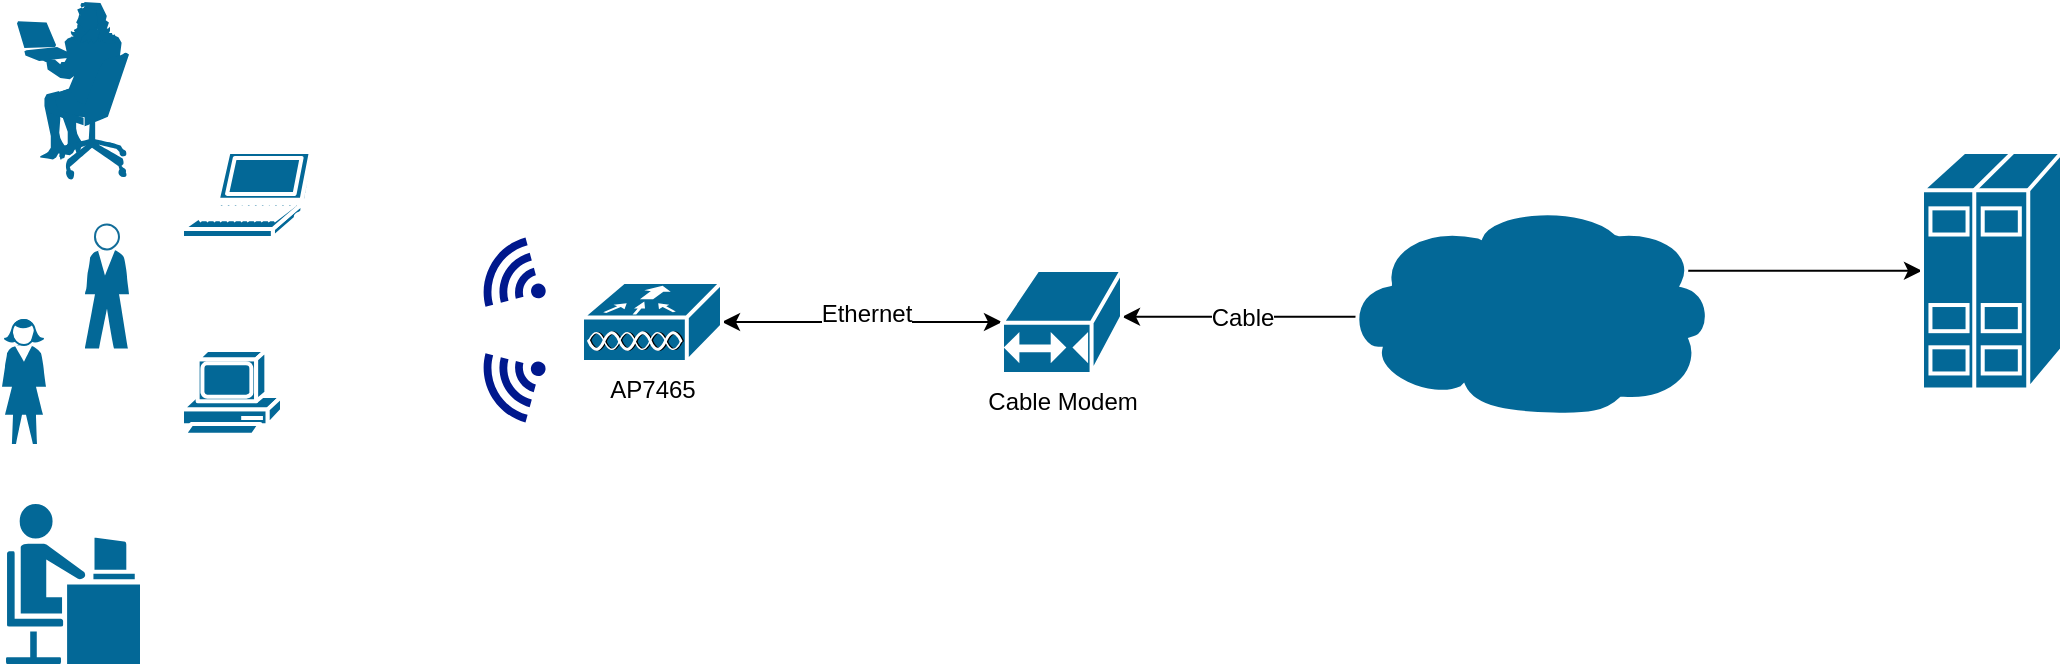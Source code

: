<mxfile version="13.1.3" type="github" pages="5">
  <diagram id="_FJAJ_8ngHWU3BHydG2_" name="Framework">
    <mxGraphModel dx="1422" dy="762" grid="1" gridSize="10" guides="1" tooltips="1" connect="1" arrows="1" fold="1" page="1" pageScale="1" pageWidth="827" pageHeight="1169" math="0" shadow="0">
      <root>
        <mxCell id="0" />
        <mxCell id="1" parent="0" />
        <mxCell id="_r4kefWlc2tNNvSOqbnd-1" style="edgeStyle=orthogonalEdgeStyle;rounded=0;orthogonalLoop=1;jettySize=auto;html=1;exitX=1;exitY=0.5;exitDx=0;exitDy=0;exitPerimeter=0;startArrow=classic;startFill=1;" parent="1" source="_r4kefWlc2tNNvSOqbnd-3" target="_r4kefWlc2tNNvSOqbnd-4" edge="1">
          <mxGeometry relative="1" as="geometry" />
        </mxCell>
        <mxCell id="_r4kefWlc2tNNvSOqbnd-2" value="Ethernet" style="text;html=1;align=center;verticalAlign=middle;resizable=0;points=[];labelBackgroundColor=#ffffff;" parent="_r4kefWlc2tNNvSOqbnd-1" vertex="1" connectable="0">
          <mxGeometry x="0.021" y="4" relative="1" as="geometry">
            <mxPoint as="offset" />
          </mxGeometry>
        </mxCell>
        <mxCell id="_r4kefWlc2tNNvSOqbnd-3" value="AP7465" style="shape=mxgraph.cisco.wireless.wlan_controller;html=1;pointerEvents=1;dashed=0;fillColor=#036897;strokeColor=#ffffff;strokeWidth=2;verticalLabelPosition=bottom;verticalAlign=top;align=center;outlineConnect=0;" parent="1" vertex="1">
          <mxGeometry x="330" y="320" width="70" height="40" as="geometry" />
        </mxCell>
        <mxCell id="ul9VE15FhwpJhCdGKGdd-10" style="edgeStyle=orthogonalEdgeStyle;rounded=0;orthogonalLoop=1;jettySize=auto;html=1;exitX=1;exitY=0.45;exitDx=0;exitDy=0;exitPerimeter=0;startArrow=classic;startFill=1;" parent="1" source="_r4kefWlc2tNNvSOqbnd-4" target="ul9VE15FhwpJhCdGKGdd-8" edge="1">
          <mxGeometry relative="1" as="geometry" />
        </mxCell>
        <mxCell id="ul9VE15FhwpJhCdGKGdd-11" value="Cable" style="text;html=1;align=center;verticalAlign=middle;resizable=0;points=[];labelBackgroundColor=#ffffff;" parent="ul9VE15FhwpJhCdGKGdd-10" vertex="1" connectable="0">
          <mxGeometry x="-0.716" relative="1" as="geometry">
            <mxPoint as="offset" />
          </mxGeometry>
        </mxCell>
        <mxCell id="_r4kefWlc2tNNvSOqbnd-4" value="Cable Modem" style="shape=mxgraph.cisco.modems_and_phones.cable_modem;html=1;pointerEvents=1;dashed=0;fillColor=#036897;strokeColor=#ffffff;strokeWidth=2;verticalLabelPosition=bottom;verticalAlign=top;align=center;outlineConnect=0;" parent="1" vertex="1">
          <mxGeometry x="540" y="314" width="60" height="52" as="geometry" />
        </mxCell>
        <mxCell id="_r4kefWlc2tNNvSOqbnd-5" value="" style="aspect=fixed;pointerEvents=1;shadow=0;dashed=0;html=1;strokeColor=none;labelPosition=center;verticalLabelPosition=bottom;verticalAlign=top;align=center;fillColor=#00188D;shape=mxgraph.mscae.enterprise.wireless_connection;rotation=-150;" parent="1" vertex="1">
          <mxGeometry x="280" y="298" width="33.6" height="40" as="geometry" />
        </mxCell>
        <mxCell id="_r4kefWlc2tNNvSOqbnd-6" value="" style="aspect=fixed;pointerEvents=1;shadow=0;dashed=0;html=1;strokeColor=none;labelPosition=center;verticalLabelPosition=bottom;verticalAlign=top;align=center;fillColor=#00188D;shape=mxgraph.mscae.enterprise.wireless_connection;rotation=60;direction=south;" parent="1" vertex="1">
          <mxGeometry x="276.8" y="353.2" width="40" height="33.6" as="geometry" />
        </mxCell>
        <mxCell id="ul9VE15FhwpJhCdGKGdd-1" value="" style="shape=mxgraph.cisco.computers_and_peripherals.pc;html=1;pointerEvents=1;dashed=0;fillColor=#036897;strokeColor=#ffffff;strokeWidth=2;verticalLabelPosition=bottom;verticalAlign=top;align=center;outlineConnect=0;" parent="1" vertex="1">
          <mxGeometry x="130" y="354" width="50" height="44" as="geometry" />
        </mxCell>
        <mxCell id="ul9VE15FhwpJhCdGKGdd-2" value="" style="shape=mxgraph.cisco.computers_and_peripherals.laptop;html=1;pointerEvents=1;dashed=0;fillColor=#036897;strokeColor=#ffffff;strokeWidth=2;verticalLabelPosition=bottom;verticalAlign=top;align=center;outlineConnect=0;" parent="1" vertex="1">
          <mxGeometry x="130" y="255" width="66" height="43" as="geometry" />
        </mxCell>
        <mxCell id="ul9VE15FhwpJhCdGKGdd-3" value="" style="shape=mxgraph.cisco.people.androgenous_person;html=1;pointerEvents=1;dashed=0;fillColor=#036897;strokeColor=#ffffff;strokeWidth=2;verticalLabelPosition=bottom;verticalAlign=top;align=center;outlineConnect=0;" parent="1" vertex="1">
          <mxGeometry x="41" y="430" width="69" height="82" as="geometry" />
        </mxCell>
        <mxCell id="ul9VE15FhwpJhCdGKGdd-4" value="" style="shape=mxgraph.cisco.people.sitting_woman;html=1;pointerEvents=1;dashed=0;fillColor=#036897;strokeColor=#ffffff;strokeWidth=2;verticalLabelPosition=bottom;verticalAlign=top;align=center;outlineConnect=0;" parent="1" vertex="1">
          <mxGeometry x="47.5" y="180" width="56" height="90" as="geometry" />
        </mxCell>
        <mxCell id="ul9VE15FhwpJhCdGKGdd-5" value="" style="shape=mxgraph.cisco.people.standing_woman;html=1;pointerEvents=1;dashed=0;fillColor=#036897;strokeColor=#ffffff;strokeWidth=2;verticalLabelPosition=bottom;verticalAlign=top;align=center;outlineConnect=0;" parent="1" vertex="1">
          <mxGeometry x="40" y="339" width="22" height="62" as="geometry" />
        </mxCell>
        <mxCell id="ul9VE15FhwpJhCdGKGdd-6" value="" style="shape=mxgraph.cisco.people.standing_man;html=1;pointerEvents=1;dashed=0;fillColor=#036897;strokeColor=#ffffff;strokeWidth=2;verticalLabelPosition=bottom;verticalAlign=top;align=center;outlineConnect=0;" parent="1" vertex="1">
          <mxGeometry x="81.5" y="291.2" width="22" height="62" as="geometry" />
        </mxCell>
        <mxCell id="ul9VE15FhwpJhCdGKGdd-8" value="" style="shape=mxgraph.cisco.servers.standard_host;html=1;pointerEvents=1;dashed=0;fillColor=#036897;strokeColor=#ffffff;strokeWidth=2;verticalLabelPosition=bottom;verticalAlign=top;align=center;outlineConnect=0;" parent="1" vertex="1">
          <mxGeometry x="1000" y="255" width="70" height="118.8" as="geometry" />
        </mxCell>
        <mxCell id="ul9VE15FhwpJhCdGKGdd-9" value="" style="shape=mxgraph.cisco.storage.cloud;html=1;pointerEvents=1;dashed=0;fillColor=#036897;strokeColor=#ffffff;strokeWidth=2;verticalLabelPosition=bottom;verticalAlign=top;align=center;outlineConnect=0;" parent="1" vertex="1">
          <mxGeometry x="710" y="280.8" width="186" height="106" as="geometry" />
        </mxCell>
      </root>
    </mxGraphModel>
  </diagram>
  <diagram name="Software Architecture" id="v_yWJon89qo0_y2kdxkt">
    <mxGraphModel dx="1422" dy="762" grid="1" gridSize="10" guides="1" tooltips="1" connect="1" arrows="1" fold="1" page="1" pageScale="1" pageWidth="827" pageHeight="1169" math="0" shadow="0">
      <root>
        <mxCell id="0" />
        <mxCell id="1" parent="0" />
        <mxCell id="C6GmbaxXA99eh9KpGElH-1" value="" style="endArrow=none;html=1;" parent="1" edge="1">
          <mxGeometry width="50" height="50" relative="1" as="geometry">
            <mxPoint x="72" y="240" as="sourcePoint" />
            <mxPoint x="780" y="240" as="targetPoint" />
          </mxGeometry>
        </mxCell>
        <mxCell id="C6GmbaxXA99eh9KpGElH-2" value="" style="endArrow=none;html=1;" parent="1" edge="1">
          <mxGeometry width="50" height="50" relative="1" as="geometry">
            <mxPoint x="72" y="360" as="sourcePoint" />
            <mxPoint x="750" y="360" as="targetPoint" />
          </mxGeometry>
        </mxCell>
        <mxCell id="C6GmbaxXA99eh9KpGElH-3" value="" style="endArrow=none;html=1;" parent="1" edge="1">
          <mxGeometry width="50" height="50" relative="1" as="geometry">
            <mxPoint x="72" y="120" as="sourcePoint" />
            <mxPoint x="780" y="120" as="targetPoint" />
          </mxGeometry>
        </mxCell>
        <mxCell id="C6GmbaxXA99eh9KpGElH-5" value="Application" style="text;html=1;strokeColor=none;fillColor=none;align=center;verticalAlign=middle;whiteSpace=wrap;rounded=0;" parent="1" vertex="1">
          <mxGeometry x="12" y="80" width="40" height="20" as="geometry" />
        </mxCell>
        <mxCell id="C6GmbaxXA99eh9KpGElH-7" value="Kernel" style="text;html=1;strokeColor=none;fillColor=none;align=center;verticalAlign=middle;whiteSpace=wrap;rounded=0;" parent="1" vertex="1">
          <mxGeometry x="12" y="170" width="40" height="20" as="geometry" />
        </mxCell>
        <mxCell id="C6GmbaxXA99eh9KpGElH-8" value="Hardware" style="text;html=1;strokeColor=none;fillColor=none;align=center;verticalAlign=middle;whiteSpace=wrap;rounded=0;" parent="1" vertex="1">
          <mxGeometry x="12" y="270" width="40" height="20" as="geometry" />
        </mxCell>
        <mxCell id="C6GmbaxXA99eh9KpGElH-10" value="" style="rounded=0;whiteSpace=wrap;html=1;fillColor=#f5f5f5;strokeColor=#666666;fontColor=#333333;" parent="1" vertex="1">
          <mxGeometry x="72" y="130" width="708" height="100" as="geometry" />
        </mxCell>
        <mxCell id="C6GmbaxXA99eh9KpGElH-11" value="" style="rounded=0;whiteSpace=wrap;html=1;fillColor=#f5f5f5;strokeColor=#666666;fontColor=#333333;" parent="1" vertex="1">
          <mxGeometry x="72" y="250" width="708" height="100" as="geometry" />
        </mxCell>
        <mxCell id="C6GmbaxXA99eh9KpGElH-12" value="" style="rounded=0;whiteSpace=wrap;html=1;fillColor=#f5f5f5;strokeColor=#666666;fontColor=#333333;" parent="1" vertex="1">
          <mxGeometry x="72" y="10" width="708" height="100" as="geometry" />
        </mxCell>
        <mxCell id="C6GmbaxXA99eh9KpGElH-13" value="lighttpd" style="rounded=0;whiteSpace=wrap;html=1;fillColor=#dae8fc;strokeColor=#6c8ebf;" parent="1" vertex="1">
          <mxGeometry x="82" y="20" width="50" height="20" as="geometry" />
        </mxCell>
        <mxCell id="C6GmbaxXA99eh9KpGElH-14" value="TR069" style="rounded=0;whiteSpace=wrap;html=1;fillColor=#dae8fc;strokeColor=#6c8ebf;" parent="1" vertex="1">
          <mxGeometry x="440" y="430" width="120" height="80" as="geometry" />
        </mxCell>
        <mxCell id="C6GmbaxXA99eh9KpGElH-16" value="2.4G &lt;br&gt;MTK ko" style="rounded=0;whiteSpace=wrap;html=1;fillColor=#d5e8d4;strokeColor=#82b366;" parent="1" vertex="1">
          <mxGeometry x="82" y="140" width="60" height="40" as="geometry" />
        </mxCell>
        <mxCell id="C6GmbaxXA99eh9KpGElH-17" value="5G &lt;br&gt;Marvell ko" style="rounded=0;whiteSpace=wrap;html=1;fillColor=#d5e8d4;strokeColor=#82b366;" parent="1" vertex="1">
          <mxGeometry x="162" y="140" width="60" height="40" as="geometry" />
        </mxCell>
        <mxCell id="C6GmbaxXA99eh9KpGElH-18" value="Ethernet ko" style="rounded=0;whiteSpace=wrap;html=1;fillColor=#d5e8d4;strokeColor=#82b366;" parent="1" vertex="1">
          <mxGeometry x="242" y="140" width="60" height="40" as="geometry" />
        </mxCell>
        <mxCell id="C6GmbaxXA99eh9KpGElH-19" value="Celeno Provided" style="rounded=0;whiteSpace=wrap;html=1;fillColor=#d5e8d4;strokeColor=#82b366;" parent="1" vertex="1">
          <mxGeometry x="920" y="25" width="110" height="40" as="geometry" />
        </mxCell>
        <mxCell id="C6GmbaxXA99eh9KpGElH-21" value="CBN provided" style="rounded=0;whiteSpace=wrap;html=1;fillColor=#dae8fc;strokeColor=#6c8ebf;" parent="1" vertex="1">
          <mxGeometry x="920" y="75" width="110" height="40" as="geometry" />
        </mxCell>
        <mxCell id="C6GmbaxXA99eh9KpGElH-22" value="2.4G&lt;br&gt;MTK&lt;br&gt;WiFi&lt;br&gt;242" style="rounded=0;whiteSpace=wrap;html=1;" parent="1" vertex="1">
          <mxGeometry x="82" y="260" width="60" height="60" as="geometry" />
        </mxCell>
        <mxCell id="C6GmbaxXA99eh9KpGElH-23" value="5G&lt;br&gt;Marvell&lt;br&gt;WiFi&lt;br&gt;2330" style="rounded=0;whiteSpace=wrap;html=1;" parent="1" vertex="1">
          <mxGeometry x="162" y="260" width="60" height="60" as="geometry" />
        </mxCell>
        <mxCell id="C6GmbaxXA99eh9KpGElH-24" value="Ethernet" style="rounded=0;whiteSpace=wrap;html=1;" parent="1" vertex="1">
          <mxGeometry x="242" y="260" width="60" height="40" as="geometry" />
        </mxCell>
        <mxCell id="C6GmbaxXA99eh9KpGElH-25" value="RPC" style="rounded=0;whiteSpace=wrap;html=1;" parent="1" vertex="1">
          <mxGeometry x="445" y="435" width="35" height="15" as="geometry" />
        </mxCell>
        <mxCell id="C6GmbaxXA99eh9KpGElH-26" value="SOAP/XML" style="rounded=0;whiteSpace=wrap;html=1;" parent="1" vertex="1">
          <mxGeometry x="485" y="435" width="65" height="15" as="geometry" />
        </mxCell>
        <mxCell id="C6GmbaxXA99eh9KpGElH-28" value="HTTP" style="rounded=0;whiteSpace=wrap;html=1;" parent="1" vertex="1">
          <mxGeometry x="445" y="490" width="35" height="15" as="geometry" />
        </mxCell>
        <mxCell id="C6GmbaxXA99eh9KpGElH-32" value="SSL/TLS" style="rounded=0;whiteSpace=wrap;html=1;" parent="1" vertex="1">
          <mxGeometry x="485" y="490" width="65" height="15" as="geometry" />
        </mxCell>
        <mxCell id="C6GmbaxXA99eh9KpGElH-33" value="SSL: Security Sockets Layer&lt;br&gt;TLS: Transport Layer Security&lt;br&gt;SOAP: Simple Object Access Protocol&lt;br&gt;RPC: Remote Procedure Call" style="text;html=1;strokeColor=none;fillColor=none;align=left;verticalAlign=top;whiteSpace=wrap;rounded=0;" parent="1" vertex="1">
          <mxGeometry x="82" y="430" width="320" height="120" as="geometry" />
        </mxCell>
        <mxCell id="dBhK1oPytmNbyY96Ijds-1" value="nvram_storage" style="rounded=0;whiteSpace=wrap;html=1;fillColor=#dae8fc;strokeColor=#6c8ebf;" parent="1" vertex="1">
          <mxGeometry x="142" y="20" width="90" height="20" as="geometry" />
        </mxCell>
        <mxCell id="dBhK1oPytmNbyY96Ijds-2" value="dimclient" style="rounded=0;whiteSpace=wrap;html=1;fillColor=#dae8fc;strokeColor=#6c8ebf;" parent="1" vertex="1">
          <mxGeometry x="372" y="50" width="98" height="20" as="geometry" />
        </mxCell>
        <mxCell id="dBhK1oPytmNbyY96Ijds-5" value="cbn_hw_restore" style="rounded=0;whiteSpace=wrap;html=1;fillColor=#dae8fc;strokeColor=#6c8ebf;" parent="1" vertex="1">
          <mxGeometry x="370" y="20" width="100" height="20" as="geometry" />
        </mxCell>
        <mxCell id="dBhK1oPytmNbyY96Ijds-6" value="cbn_udhcpc" style="rounded=0;whiteSpace=wrap;html=1;fillColor=#dae8fc;strokeColor=#6c8ebf;" parent="1" vertex="1">
          <mxGeometry x="142" y="50" width="90" height="20" as="geometry" />
        </mxCell>
        <mxCell id="dBhK1oPytmNbyY96Ijds-7" value="cbn_dns_poisoning" style="rounded=0;whiteSpace=wrap;html=1;fillColor=#dae8fc;strokeColor=#6c8ebf;" parent="1" vertex="1">
          <mxGeometry x="242" y="50" width="118" height="20" as="geometry" />
        </mxCell>
        <mxCell id="dBhK1oPytmNbyY96Ijds-8" value="cbn_receviesignal" style="rounded=0;whiteSpace=wrap;html=1;fillColor=#dae8fc;strokeColor=#6c8ebf;" parent="1" vertex="1">
          <mxGeometry x="242" y="20" width="118" height="20" as="geometry" />
        </mxCell>
        <mxCell id="dBhK1oPytmNbyY96Ijds-9" value="cbn_reset_pcb" style="rounded=0;whiteSpace=wrap;html=1;fillColor=#dae8fc;strokeColor=#6c8ebf;" parent="1" vertex="1">
          <mxGeometry x="142" y="77.5" width="90" height="20" as="geometry" />
        </mxCell>
        <mxCell id="dBhK1oPytmNbyY96Ijds-10" value="cbn_monitor" style="rounded=0;whiteSpace=wrap;html=1;fillColor=#dae8fc;strokeColor=#6c8ebf;" parent="1" vertex="1">
          <mxGeometry x="372" y="80" width="98" height="20" as="geometry" />
        </mxCell>
        <mxCell id="dBhK1oPytmNbyY96Ijds-11" value="cbn_tr069_watchdog" style="rounded=0;whiteSpace=wrap;html=1;fillColor=#dae8fc;strokeColor=#6c8ebf;" parent="1" vertex="1">
          <mxGeometry x="242" y="77.5" width="118" height="20" as="geometry" />
        </mxCell>
        <mxCell id="dBhK1oPytmNbyY96Ijds-12" value="cbn_gre_mgr" style="rounded=0;whiteSpace=wrap;html=1;fillColor=#dae8fc;strokeColor=#6c8ebf;" parent="1" vertex="1">
          <mxGeometry x="480" y="20" width="130" height="20" as="geometry" />
        </mxCell>
        <mxCell id="dBhK1oPytmNbyY96Ijds-13" style="edgeStyle=orthogonalEdgeStyle;rounded=0;orthogonalLoop=1;jettySize=auto;html=1;exitX=0.25;exitY=0;exitDx=0;exitDy=0;entryX=0.354;entryY=0.333;entryDx=0;entryDy=0;entryPerimeter=0;dashed=1;startArrow=classic;startFill=1;" parent="1" source="C6GmbaxXA99eh9KpGElH-26" target="C6GmbaxXA99eh9KpGElH-26" edge="1">
          <mxGeometry relative="1" as="geometry" />
        </mxCell>
        <mxCell id="dBhK1oPytmNbyY96Ijds-14" value="cbn_SqlManage" style="rounded=0;whiteSpace=wrap;html=1;fillColor=#dae8fc;strokeColor=#6c8ebf;" parent="1" vertex="1">
          <mxGeometry x="480" y="50" width="130" height="20" as="geometry" />
        </mxCell>
        <mxCell id="dBhK1oPytmNbyY96Ijds-15" value="cbn_dnsServer_update" style="rounded=0;whiteSpace=wrap;html=1;fillColor=#dae8fc;strokeColor=#6c8ebf;" parent="1" vertex="1">
          <mxGeometry x="480" y="80" width="130" height="20" as="geometry" />
        </mxCell>
        <mxCell id="dBhK1oPytmNbyY96Ijds-16" value="cbn_thermal_monitor" style="rounded=0;whiteSpace=wrap;html=1;fillColor=#dae8fc;strokeColor=#6c8ebf;" parent="1" vertex="1">
          <mxGeometry x="620" y="20" width="130" height="20" as="geometry" />
        </mxCell>
        <mxCell id="dBhK1oPytmNbyY96Ijds-17" value="cbn_thermal_monitor" style="rounded=0;whiteSpace=wrap;html=1;fillColor=#dae8fc;strokeColor=#6c8ebf;" parent="1" vertex="1">
          <mxGeometry x="620" y="20" width="130" height="20" as="geometry" />
        </mxCell>
        <mxCell id="dBhK1oPytmNbyY96Ijds-18" value="cbn_led" style="rounded=0;whiteSpace=wrap;html=1;fillColor=#dae8fc;strokeColor=#6c8ebf;" parent="1" vertex="1">
          <mxGeometry x="82" y="50" width="50" height="20" as="geometry" />
        </mxCell>
        <mxCell id="dBhK1oPytmNbyY96Ijds-19" value="dnsd" style="rounded=0;whiteSpace=wrap;html=1;fillColor=#dae8fc;strokeColor=#6c8ebf;" parent="1" vertex="1">
          <mxGeometry x="82" y="77" width="50" height="20" as="geometry" />
        </mxCell>
        <mxCell id="dBhK1oPytmNbyY96Ijds-21" value="telnetd" style="rounded=0;whiteSpace=wrap;html=1;fillColor=#dae8fc;strokeColor=#6c8ebf;" parent="1" vertex="1">
          <mxGeometry x="620" y="50" width="130" height="20" as="geometry" />
        </mxCell>
      </root>
    </mxGraphModel>
  </diagram>
  <diagram name="CWMP" id="fJcXj-uRSjTUagM6X8SD">
    <mxGraphModel dx="1422" dy="762" grid="1" gridSize="10" guides="1" tooltips="1" connect="1" arrows="1" fold="1" page="1" pageScale="1" pageWidth="827" pageHeight="1169" math="0" shadow="0">
      <root>
        <mxCell id="luntEUrWztcpLccx-1iP-0" />
        <mxCell id="luntEUrWztcpLccx-1iP-1" parent="luntEUrWztcpLccx-1iP-0" />
        <mxCell id="Upp1_WNHqjYv7pOvEWWJ-0" value="TCP/IP" style="rounded=0;whiteSpace=wrap;html=1;align=center;fillColor=#f5f5f5;strokeColor=#666666;fontColor=#333333;" parent="luntEUrWztcpLccx-1iP-1" vertex="1">
          <mxGeometry x="130" y="250" width="120" height="40" as="geometry" />
        </mxCell>
        <mxCell id="Upp1_WNHqjYv7pOvEWWJ-1" value="SSL/TLS" style="rounded=0;whiteSpace=wrap;html=1;align=center;fillColor=#f5f5f5;strokeColor=#666666;fontColor=#333333;" parent="luntEUrWztcpLccx-1iP-1" vertex="1">
          <mxGeometry x="130" y="210" width="120" height="40" as="geometry" />
        </mxCell>
        <mxCell id="Upp1_WNHqjYv7pOvEWWJ-2" value="HTTP" style="rounded=0;whiteSpace=wrap;html=1;align=center;fillColor=#f5f5f5;strokeColor=#666666;fontColor=#333333;" parent="luntEUrWztcpLccx-1iP-1" vertex="1">
          <mxGeometry x="130" y="170" width="120" height="40" as="geometry" />
        </mxCell>
        <mxCell id="Upp1_WNHqjYv7pOvEWWJ-3" value="SOAP" style="rounded=0;whiteSpace=wrap;html=1;align=center;fillColor=#f5f5f5;strokeColor=#666666;fontColor=#333333;" parent="luntEUrWztcpLccx-1iP-1" vertex="1">
          <mxGeometry x="130" y="130" width="120" height="40" as="geometry" />
        </mxCell>
        <mxCell id="Upp1_WNHqjYv7pOvEWWJ-4" value="RPC Methods&lt;br&gt;TR098" style="rounded=0;whiteSpace=wrap;html=1;align=center;fillColor=#f5f5f5;strokeColor=#666666;fontColor=#333333;" parent="luntEUrWztcpLccx-1iP-1" vertex="1">
          <mxGeometry x="130" y="90" width="120" height="40" as="geometry" />
        </mxCell>
        <mxCell id="Upp1_WNHqjYv7pOvEWWJ-5" value="CPE/ACS Management Application" style="rounded=0;whiteSpace=wrap;html=1;align=center;fillColor=#f5f5f5;strokeColor=#666666;fontColor=#333333;" parent="luntEUrWztcpLccx-1iP-1" vertex="1">
          <mxGeometry x="130" y="50" width="120" height="40" as="geometry" />
        </mxCell>
        <mxCell id="Upp1_WNHqjYv7pOvEWWJ-6" value="CWMP: CPE Wan Management Protocol" style="text;html=1;strokeColor=none;fillColor=none;align=left;verticalAlign=middle;whiteSpace=wrap;rounded=0;" parent="luntEUrWztcpLccx-1iP-1" vertex="1">
          <mxGeometry x="10" y="10" width="250" height="40" as="geometry" />
        </mxCell>
        <mxCell id="Upp1_WNHqjYv7pOvEWWJ-7" value="" style="endArrow=none;html=1;" parent="luntEUrWztcpLccx-1iP-1" edge="1">
          <mxGeometry width="50" height="50" relative="1" as="geometry">
            <mxPoint x="10" y="380" as="sourcePoint" />
            <mxPoint x="740" y="380" as="targetPoint" />
          </mxGeometry>
        </mxCell>
        <mxCell id="Upp1_WNHqjYv7pOvEWWJ-8" value="Scenario" style="text;html=1;strokeColor=none;fillColor=none;align=left;verticalAlign=middle;whiteSpace=wrap;rounded=0;" parent="luntEUrWztcpLccx-1iP-1" vertex="1">
          <mxGeometry x="10" y="370" width="250" height="40" as="geometry" />
        </mxCell>
        <mxCell id="Upp1_WNHqjYv7pOvEWWJ-9" value="CPE" style="text;html=1;strokeColor=none;fillColor=none;align=left;verticalAlign=middle;whiteSpace=wrap;rounded=0;" parent="luntEUrWztcpLccx-1iP-1" vertex="1">
          <mxGeometry x="105" y="400" width="60" height="40" as="geometry" />
        </mxCell>
        <mxCell id="Upp1_WNHqjYv7pOvEWWJ-10" value="ACS" style="text;html=1;strokeColor=none;fillColor=none;align=left;verticalAlign=middle;whiteSpace=wrap;rounded=0;" parent="luntEUrWztcpLccx-1iP-1" vertex="1">
          <mxGeometry x="340" y="400" width="60" height="40" as="geometry" />
        </mxCell>
        <mxCell id="Upp1_WNHqjYv7pOvEWWJ-11" value="" style="endArrow=none;startArrow=none;html=1;endFill=0;startFill=0;" parent="luntEUrWztcpLccx-1iP-1" edge="1">
          <mxGeometry width="50" height="50" relative="1" as="geometry">
            <mxPoint x="120" y="440" as="sourcePoint" />
            <mxPoint x="120" y="952.857" as="targetPoint" />
          </mxGeometry>
        </mxCell>
        <mxCell id="Upp1_WNHqjYv7pOvEWWJ-12" value="" style="endArrow=none;startArrow=none;html=1;endFill=0;startFill=0;" parent="luntEUrWztcpLccx-1iP-1" edge="1">
          <mxGeometry width="50" height="50" relative="1" as="geometry">
            <mxPoint x="360" y="440" as="sourcePoint" />
            <mxPoint x="360" y="952.857" as="targetPoint" />
          </mxGeometry>
        </mxCell>
        <mxCell id="Upp1_WNHqjYv7pOvEWWJ-13" value="" style="endArrow=classic;html=1;fillColor=#fff2cc;strokeColor=#d6b656;" parent="luntEUrWztcpLccx-1iP-1" edge="1">
          <mxGeometry width="50" height="50" relative="1" as="geometry">
            <mxPoint x="120" y="480" as="sourcePoint" />
            <mxPoint x="360" y="480" as="targetPoint" />
          </mxGeometry>
        </mxCell>
        <mxCell id="Upp1_WNHqjYv7pOvEWWJ-14" value="Open connection" style="text;html=1;align=center;verticalAlign=middle;resizable=0;points=[];labelBackgroundColor=#ffffff;" parent="Upp1_WNHqjYv7pOvEWWJ-13" vertex="1" connectable="0">
          <mxGeometry x="0.105" y="5" relative="1" as="geometry">
            <mxPoint as="offset" />
          </mxGeometry>
        </mxCell>
        <mxCell id="Upp1_WNHqjYv7pOvEWWJ-15" value="" style="endArrow=classic;html=1;startArrow=classic;startFill=1;dashed=1;dashPattern=1 1;fillColor=#fff2cc;strokeColor=#d6b656;" parent="luntEUrWztcpLccx-1iP-1" edge="1">
          <mxGeometry width="50" height="50" relative="1" as="geometry">
            <mxPoint x="120" y="520" as="sourcePoint" />
            <mxPoint x="360" y="520" as="targetPoint" />
          </mxGeometry>
        </mxCell>
        <mxCell id="Upp1_WNHqjYv7pOvEWWJ-16" value="SSL initiation" style="text;html=1;align=center;verticalAlign=middle;resizable=0;points=[];labelBackgroundColor=#ffffff;" parent="Upp1_WNHqjYv7pOvEWWJ-15" vertex="1" connectable="0">
          <mxGeometry x="0.105" y="5" relative="1" as="geometry">
            <mxPoint as="offset" />
          </mxGeometry>
        </mxCell>
        <mxCell id="Upp1_WNHqjYv7pOvEWWJ-18" value="" style="endArrow=classic;html=1;fillColor=#fff2cc;strokeColor=#d6b656;" parent="luntEUrWztcpLccx-1iP-1" edge="1">
          <mxGeometry width="50" height="50" relative="1" as="geometry">
            <mxPoint x="120" y="560" as="sourcePoint" />
            <mxPoint x="360" y="560" as="targetPoint" />
          </mxGeometry>
        </mxCell>
        <mxCell id="Upp1_WNHqjYv7pOvEWWJ-19" value="HTTP post&lt;br&gt;Inform request" style="text;html=1;align=center;verticalAlign=middle;resizable=0;points=[];labelBackgroundColor=#ffffff;" parent="Upp1_WNHqjYv7pOvEWWJ-18" vertex="1" connectable="0">
          <mxGeometry x="0.105" y="5" relative="1" as="geometry">
            <mxPoint as="offset" />
          </mxGeometry>
        </mxCell>
        <mxCell id="Upp1_WNHqjYv7pOvEWWJ-20" value="" style="endArrow=none;html=1;startArrow=classic;startFill=1;endFill=0;fillColor=#fff2cc;strokeColor=#d6b656;" parent="luntEUrWztcpLccx-1iP-1" edge="1">
          <mxGeometry width="50" height="50" relative="1" as="geometry">
            <mxPoint x="120" y="600" as="sourcePoint" />
            <mxPoint x="360" y="600" as="targetPoint" />
          </mxGeometry>
        </mxCell>
        <mxCell id="Upp1_WNHqjYv7pOvEWWJ-21" value="HTTP response&lt;br&gt;Inform response" style="text;html=1;align=center;verticalAlign=middle;resizable=0;points=[];labelBackgroundColor=#ffffff;" parent="Upp1_WNHqjYv7pOvEWWJ-20" vertex="1" connectable="0">
          <mxGeometry x="0.105" y="5" relative="1" as="geometry">
            <mxPoint as="offset" />
          </mxGeometry>
        </mxCell>
        <mxCell id="Upp1_WNHqjYv7pOvEWWJ-22" value="" style="endArrow=classic;html=1;fillColor=#dae8fc;strokeColor=#6c8ebf;" parent="luntEUrWztcpLccx-1iP-1" edge="1">
          <mxGeometry width="50" height="50" relative="1" as="geometry">
            <mxPoint x="120" y="640" as="sourcePoint" />
            <mxPoint x="360" y="640" as="targetPoint" />
          </mxGeometry>
        </mxCell>
        <mxCell id="Upp1_WNHqjYv7pOvEWWJ-23" value="HTTP post" style="text;html=1;align=center;verticalAlign=middle;resizable=0;points=[];labelBackgroundColor=#ffffff;" parent="Upp1_WNHqjYv7pOvEWWJ-22" vertex="1" connectable="0">
          <mxGeometry x="0.105" y="5" relative="1" as="geometry">
            <mxPoint as="offset" />
          </mxGeometry>
        </mxCell>
        <mxCell id="Upp1_WNHqjYv7pOvEWWJ-24" value="" style="endArrow=none;html=1;startArrow=classic;startFill=1;endFill=0;fillColor=#dae8fc;strokeColor=#6c8ebf;" parent="luntEUrWztcpLccx-1iP-1" edge="1">
          <mxGeometry width="50" height="50" relative="1" as="geometry">
            <mxPoint x="120" y="680" as="sourcePoint" />
            <mxPoint x="360" y="680" as="targetPoint" />
          </mxGeometry>
        </mxCell>
        <mxCell id="Upp1_WNHqjYv7pOvEWWJ-25" value="HTTP response&lt;br&gt;GetParameterValues request" style="text;html=1;align=center;verticalAlign=middle;resizable=0;points=[];labelBackgroundColor=#ffffff;" parent="Upp1_WNHqjYv7pOvEWWJ-24" vertex="1" connectable="0">
          <mxGeometry x="0.105" y="5" relative="1" as="geometry">
            <mxPoint as="offset" />
          </mxGeometry>
        </mxCell>
        <mxCell id="Upp1_WNHqjYv7pOvEWWJ-26" value="" style="endArrow=classic;html=1;fillColor=#dae8fc;strokeColor=#6c8ebf;" parent="luntEUrWztcpLccx-1iP-1" edge="1">
          <mxGeometry width="50" height="50" relative="1" as="geometry">
            <mxPoint x="120" y="720" as="sourcePoint" />
            <mxPoint x="360" y="720" as="targetPoint" />
          </mxGeometry>
        </mxCell>
        <mxCell id="Upp1_WNHqjYv7pOvEWWJ-27" value="HTTP post&lt;br&gt;GetParameterValues response" style="text;html=1;align=center;verticalAlign=middle;resizable=0;points=[];labelBackgroundColor=#ffffff;" parent="Upp1_WNHqjYv7pOvEWWJ-26" vertex="1" connectable="0">
          <mxGeometry x="0.105" y="5" relative="1" as="geometry">
            <mxPoint as="offset" />
          </mxGeometry>
        </mxCell>
        <mxCell id="Upp1_WNHqjYv7pOvEWWJ-29" value="" style="endArrow=none;html=1;startArrow=classic;startFill=1;endFill=0;fillColor=#dae8fc;strokeColor=#6c8ebf;" parent="luntEUrWztcpLccx-1iP-1" edge="1">
          <mxGeometry width="50" height="50" relative="1" as="geometry">
            <mxPoint x="120" y="760" as="sourcePoint" />
            <mxPoint x="360" y="760" as="targetPoint" />
          </mxGeometry>
        </mxCell>
        <mxCell id="Upp1_WNHqjYv7pOvEWWJ-30" value="HTTP response&lt;br&gt;SetParameterValues request" style="text;html=1;align=center;verticalAlign=middle;resizable=0;points=[];labelBackgroundColor=#ffffff;" parent="Upp1_WNHqjYv7pOvEWWJ-29" vertex="1" connectable="0">
          <mxGeometry x="0.105" y="5" relative="1" as="geometry">
            <mxPoint as="offset" />
          </mxGeometry>
        </mxCell>
        <mxCell id="Upp1_WNHqjYv7pOvEWWJ-31" value="" style="endArrow=classic;html=1;fillColor=#dae8fc;strokeColor=#6c8ebf;" parent="luntEUrWztcpLccx-1iP-1" edge="1">
          <mxGeometry width="50" height="50" relative="1" as="geometry">
            <mxPoint x="120" y="800" as="sourcePoint" />
            <mxPoint x="360" y="800" as="targetPoint" />
          </mxGeometry>
        </mxCell>
        <mxCell id="Upp1_WNHqjYv7pOvEWWJ-32" value="HTTP post&lt;br&gt;SetParameterValues response" style="text;html=1;align=center;verticalAlign=middle;resizable=0;points=[];labelBackgroundColor=#ffffff;" parent="Upp1_WNHqjYv7pOvEWWJ-31" vertex="1" connectable="0">
          <mxGeometry x="0.105" y="5" relative="1" as="geometry">
            <mxPoint as="offset" />
          </mxGeometry>
        </mxCell>
        <mxCell id="Upp1_WNHqjYv7pOvEWWJ-33" value="" style="endArrow=none;html=1;startArrow=classic;startFill=1;endFill=0;fillColor=#dae8fc;strokeColor=#6c8ebf;" parent="luntEUrWztcpLccx-1iP-1" edge="1">
          <mxGeometry width="50" height="50" relative="1" as="geometry">
            <mxPoint x="120" y="840" as="sourcePoint" />
            <mxPoint x="360" y="840" as="targetPoint" />
          </mxGeometry>
        </mxCell>
        <mxCell id="Upp1_WNHqjYv7pOvEWWJ-34" value="HTTP response" style="text;html=1;align=center;verticalAlign=middle;resizable=0;points=[];labelBackgroundColor=#ffffff;" parent="Upp1_WNHqjYv7pOvEWWJ-33" vertex="1" connectable="0">
          <mxGeometry x="0.105" y="5" relative="1" as="geometry">
            <mxPoint as="offset" />
          </mxGeometry>
        </mxCell>
        <mxCell id="Upp1_WNHqjYv7pOvEWWJ-35" value="" style="endArrow=classic;html=1;fillColor=#dae8fc;strokeColor=#6c8ebf;" parent="luntEUrWztcpLccx-1iP-1" edge="1">
          <mxGeometry width="50" height="50" relative="1" as="geometry">
            <mxPoint x="120" y="880" as="sourcePoint" />
            <mxPoint x="360" y="880" as="targetPoint" />
          </mxGeometry>
        </mxCell>
        <mxCell id="Upp1_WNHqjYv7pOvEWWJ-36" value="Close connection" style="text;html=1;align=center;verticalAlign=middle;resizable=0;points=[];labelBackgroundColor=#ffffff;" parent="Upp1_WNHqjYv7pOvEWWJ-35" vertex="1" connectable="0">
          <mxGeometry x="0.105" y="5" relative="1" as="geometry">
            <mxPoint as="offset" />
          </mxGeometry>
        </mxCell>
        <mxCell id="Upp1_WNHqjYv7pOvEWWJ-37" value="BootStrap" style="text;html=1;strokeColor=#d6b656;fillColor=#fff2cc;align=center;verticalAlign=middle;whiteSpace=wrap;rounded=0;" parent="luntEUrWztcpLccx-1iP-1" vertex="1">
          <mxGeometry x="20" y="540" width="40" height="20" as="geometry" />
        </mxCell>
        <mxCell id="Upp1_WNHqjYv7pOvEWWJ-38" value="Running" style="text;html=1;strokeColor=#6c8ebf;fillColor=#dae8fc;align=center;verticalAlign=middle;whiteSpace=wrap;rounded=0;" parent="luntEUrWztcpLccx-1iP-1" vertex="1">
          <mxGeometry x="20" y="750" width="40" height="20" as="geometry" />
        </mxCell>
        <mxCell id="Upp1_WNHqjYv7pOvEWWJ-41" value="Ref:&amp;nbsp;&lt;a href=&quot;https://cwmp-data-models.broadband-forum.org/&quot;&gt;https://cwmp-data-models.broadband-forum.org/&lt;/a&gt;" style="text;html=1;strokeColor=none;fillColor=none;align=left;verticalAlign=middle;whiteSpace=wrap;rounded=0;" parent="luntEUrWztcpLccx-1iP-1" vertex="1">
          <mxGeometry x="40" y="320" width="350" height="40" as="geometry" />
        </mxCell>
        <mxCell id="Upp1_WNHqjYv7pOvEWWJ-42" value="TR098:&lt;br&gt;&lt;a href=&quot;https://cwmp-data-models.broadband-forum.org/tr-098-1-8-0.html&quot;&gt;https://cwmp-data-models.broadband-forum.org/tr-098-1-8-0.html&lt;/a&gt;" style="text;html=1;strokeColor=none;fillColor=none;align=left;verticalAlign=middle;whiteSpace=wrap;rounded=0;" parent="luntEUrWztcpLccx-1iP-1" vertex="1">
          <mxGeometry x="10" y="970" width="580" height="40" as="geometry" />
        </mxCell>
        <mxCell id="Upp1_WNHqjYv7pOvEWWJ-44" value="" style="endArrow=none;html=1;" parent="luntEUrWztcpLccx-1iP-1" edge="1">
          <mxGeometry width="50" height="50" relative="1" as="geometry">
            <mxPoint y="960" as="sourcePoint" />
            <mxPoint x="730" y="960" as="targetPoint" />
          </mxGeometry>
        </mxCell>
      </root>
    </mxGraphModel>
  </diagram>
  <diagram id="UZLPUa4irsGfHSpaFYzF" name="FirmwareUpdate">
    <mxGraphModel dx="1422" dy="762" grid="1" gridSize="10" guides="1" tooltips="1" connect="1" arrows="1" fold="1" page="1" pageScale="1" pageWidth="827" pageHeight="1169" math="0" shadow="0">
      <root>
        <mxCell id="uhwlIeBdbnuXAxX3ALO2-0" />
        <mxCell id="uhwlIeBdbnuXAxX3ALO2-1" parent="uhwlIeBdbnuXAxX3ALO2-0" />
        <mxCell id="SLrOSBdoauYuA--GgtyJ-0" style="edgeStyle=orthogonalEdgeStyle;rounded=0;orthogonalLoop=1;jettySize=auto;html=1;exitX=1;exitY=0.5;exitDx=0;exitDy=0;exitPerimeter=0;startArrow=classic;startFill=1;" parent="uhwlIeBdbnuXAxX3ALO2-1" source="SLrOSBdoauYuA--GgtyJ-2" target="SLrOSBdoauYuA--GgtyJ-5" edge="1">
          <mxGeometry relative="1" as="geometry" />
        </mxCell>
        <mxCell id="SLrOSBdoauYuA--GgtyJ-1" value="Ethernet" style="text;html=1;align=center;verticalAlign=middle;resizable=0;points=[];labelBackgroundColor=#ffffff;" parent="SLrOSBdoauYuA--GgtyJ-0" vertex="1" connectable="0">
          <mxGeometry x="0.021" y="4" relative="1" as="geometry">
            <mxPoint as="offset" />
          </mxGeometry>
        </mxCell>
        <mxCell id="pH54-LGy9GmMvf6NgmoY-8" value="tftp" style="edgeStyle=orthogonalEdgeStyle;rounded=0;orthogonalLoop=1;jettySize=auto;html=1;exitX=0;exitY=1;exitDx=0;exitDy=0;exitPerimeter=0;dashed=1;startArrow=classic;startFill=1;" parent="uhwlIeBdbnuXAxX3ALO2-1" source="SLrOSBdoauYuA--GgtyJ-2" edge="1">
          <mxGeometry relative="1" as="geometry">
            <mxPoint x="300" y="470" as="targetPoint" />
            <Array as="points">
              <mxPoint x="330" y="415" />
              <mxPoint x="300" y="415" />
            </Array>
          </mxGeometry>
        </mxCell>
        <mxCell id="SLrOSBdoauYuA--GgtyJ-2" value="AP7465" style="shape=mxgraph.cisco.wireless.wlan_controller;html=1;pointerEvents=1;dashed=0;fillColor=#036897;strokeColor=#ffffff;strokeWidth=2;verticalLabelPosition=bottom;verticalAlign=top;align=center;outlineConnect=0;" parent="uhwlIeBdbnuXAxX3ALO2-1" vertex="1">
          <mxGeometry x="330" y="320" width="70" height="40" as="geometry" />
        </mxCell>
        <mxCell id="SLrOSBdoauYuA--GgtyJ-3" style="edgeStyle=orthogonalEdgeStyle;rounded=0;orthogonalLoop=1;jettySize=auto;html=1;exitX=1;exitY=0.45;exitDx=0;exitDy=0;exitPerimeter=0;startArrow=classic;startFill=1;" parent="uhwlIeBdbnuXAxX3ALO2-1" source="SLrOSBdoauYuA--GgtyJ-5" target="SLrOSBdoauYuA--GgtyJ-14" edge="1">
          <mxGeometry relative="1" as="geometry" />
        </mxCell>
        <mxCell id="SLrOSBdoauYuA--GgtyJ-4" value="Cable" style="text;html=1;align=center;verticalAlign=middle;resizable=0;points=[];labelBackgroundColor=#ffffff;" parent="SLrOSBdoauYuA--GgtyJ-3" vertex="1" connectable="0">
          <mxGeometry x="-0.716" relative="1" as="geometry">
            <mxPoint as="offset" />
          </mxGeometry>
        </mxCell>
        <mxCell id="SLrOSBdoauYuA--GgtyJ-5" value="Cable Modem" style="shape=mxgraph.cisco.modems_and_phones.cable_modem;html=1;pointerEvents=1;dashed=0;fillColor=#036897;strokeColor=#ffffff;strokeWidth=2;verticalLabelPosition=bottom;verticalAlign=top;align=center;outlineConnect=0;" parent="uhwlIeBdbnuXAxX3ALO2-1" vertex="1">
          <mxGeometry x="540" y="314" width="60" height="52" as="geometry" />
        </mxCell>
        <mxCell id="SLrOSBdoauYuA--GgtyJ-6" value="" style="aspect=fixed;pointerEvents=1;shadow=0;dashed=0;html=1;strokeColor=none;labelPosition=center;verticalLabelPosition=bottom;verticalAlign=top;align=center;fillColor=#00188D;shape=mxgraph.mscae.enterprise.wireless_connection;rotation=-150;" parent="uhwlIeBdbnuXAxX3ALO2-1" vertex="1">
          <mxGeometry x="280" y="298" width="33.6" height="40" as="geometry" />
        </mxCell>
        <mxCell id="SLrOSBdoauYuA--GgtyJ-7" value="" style="aspect=fixed;pointerEvents=1;shadow=0;dashed=0;html=1;strokeColor=none;labelPosition=center;verticalLabelPosition=bottom;verticalAlign=top;align=center;fillColor=#00188D;shape=mxgraph.mscae.enterprise.wireless_connection;rotation=60;direction=south;" parent="uhwlIeBdbnuXAxX3ALO2-1" vertex="1">
          <mxGeometry x="276.8" y="353.2" width="40" height="33.6" as="geometry" />
        </mxCell>
        <mxCell id="pH54-LGy9GmMvf6NgmoY-0" value="Ethernet" style="edgeStyle=orthogonalEdgeStyle;rounded=0;orthogonalLoop=1;jettySize=auto;html=1;exitX=0.5;exitY=0;exitDx=0;exitDy=0;exitPerimeter=0;startArrow=classic;startFill=1;" parent="uhwlIeBdbnuXAxX3ALO2-1" source="SLrOSBdoauYuA--GgtyJ-8" edge="1">
          <mxGeometry relative="1" as="geometry">
            <mxPoint x="365" y="390" as="targetPoint" />
          </mxGeometry>
        </mxCell>
        <mxCell id="SLrOSBdoauYuA--GgtyJ-8" value="Tftp Server" style="shape=mxgraph.cisco.computers_and_peripherals.pc;html=1;pointerEvents=1;dashed=0;fillColor=#036897;strokeColor=#ffffff;strokeWidth=2;verticalLabelPosition=bottom;verticalAlign=top;align=center;outlineConnect=0;" parent="uhwlIeBdbnuXAxX3ALO2-1" vertex="1">
          <mxGeometry x="310" y="470" width="50" height="44" as="geometry" />
        </mxCell>
        <mxCell id="SLrOSBdoauYuA--GgtyJ-10" value="" style="shape=mxgraph.cisco.people.androgenous_person;html=1;pointerEvents=1;dashed=0;fillColor=#036897;strokeColor=#ffffff;strokeWidth=2;verticalLabelPosition=bottom;verticalAlign=top;align=center;outlineConnect=0;" parent="uhwlIeBdbnuXAxX3ALO2-1" vertex="1">
          <mxGeometry x="230" y="480" width="69" height="82" as="geometry" />
        </mxCell>
        <mxCell id="SLrOSBdoauYuA--GgtyJ-14" value="" style="shape=mxgraph.cisco.servers.standard_host;html=1;pointerEvents=1;dashed=0;fillColor=#036897;strokeColor=#ffffff;strokeWidth=2;verticalLabelPosition=bottom;verticalAlign=top;align=center;outlineConnect=0;" parent="uhwlIeBdbnuXAxX3ALO2-1" vertex="1">
          <mxGeometry x="1000" y="255" width="70" height="118.8" as="geometry" />
        </mxCell>
        <mxCell id="SLrOSBdoauYuA--GgtyJ-15" value="" style="shape=mxgraph.cisco.storage.cloud;html=1;pointerEvents=1;dashed=0;fillColor=#036897;strokeColor=#ffffff;strokeWidth=2;verticalLabelPosition=bottom;verticalAlign=top;align=center;outlineConnect=0;" parent="uhwlIeBdbnuXAxX3ALO2-1" vertex="1">
          <mxGeometry x="710" y="280.8" width="186" height="106" as="geometry" />
        </mxCell>
        <mxCell id="pH54-LGy9GmMvf6NgmoY-7" value="cwmp" style="edgeStyle=orthogonalEdgeStyle;rounded=0;orthogonalLoop=1;jettySize=auto;html=1;exitX=0.13;exitY=0.5;exitDx=0;exitDy=0;exitPerimeter=0;startArrow=classic;startFill=1;dashed=1;" parent="uhwlIeBdbnuXAxX3ALO2-1" source="SLrOSBdoauYuA--GgtyJ-16" target="SLrOSBdoauYuA--GgtyJ-15" edge="1">
          <mxGeometry relative="1" as="geometry" />
        </mxCell>
        <mxCell id="SLrOSBdoauYuA--GgtyJ-16" value="ACS Service" style="shape=mxgraph.cisco.servers.www_server;html=1;pointerEvents=1;dashed=0;fillColor=#036897;strokeColor=#ffffff;strokeWidth=2;verticalLabelPosition=bottom;verticalAlign=top;align=center;outlineConnect=0;" parent="uhwlIeBdbnuXAxX3ALO2-1" vertex="1">
          <mxGeometry x="900" y="90" width="66" height="67" as="geometry" />
        </mxCell>
        <mxCell id="SLrOSBdoauYuA--GgtyJ-19" style="edgeStyle=orthogonalEdgeStyle;rounded=0;orthogonalLoop=1;jettySize=auto;html=1;exitX=0.5;exitY=1;exitDx=0;exitDy=0;exitPerimeter=0;entryX=0.5;entryY=0;entryDx=0;entryDy=0;entryPerimeter=0;dashed=1;" parent="uhwlIeBdbnuXAxX3ALO2-1" source="SLrOSBdoauYuA--GgtyJ-17" target="SLrOSBdoauYuA--GgtyJ-2" edge="1">
          <mxGeometry relative="1" as="geometry" />
        </mxCell>
        <mxCell id="SLrOSBdoauYuA--GgtyJ-20" value="http/https" style="text;html=1;align=center;verticalAlign=middle;resizable=0;points=[];labelBackgroundColor=#ffffff;" parent="SLrOSBdoauYuA--GgtyJ-19" vertex="1" connectable="0">
          <mxGeometry x="0.135" y="-1" relative="1" as="geometry">
            <mxPoint as="offset" />
          </mxGeometry>
        </mxCell>
        <mxCell id="SLrOSBdoauYuA--GgtyJ-17" value="" style="shape=mxgraph.cisco.computers_and_peripherals.pc;html=1;pointerEvents=1;dashed=0;fillColor=#036897;strokeColor=#ffffff;strokeWidth=2;verticalLabelPosition=bottom;verticalAlign=top;align=center;outlineConnect=0;" parent="uhwlIeBdbnuXAxX3ALO2-1" vertex="1">
          <mxGeometry x="279.5" y="140" width="50" height="44" as="geometry" />
        </mxCell>
        <mxCell id="SLrOSBdoauYuA--GgtyJ-18" value="" style="shape=mxgraph.cisco.people.androgenous_person;html=1;pointerEvents=1;dashed=0;fillColor=#036897;strokeColor=#ffffff;strokeWidth=2;verticalLabelPosition=bottom;verticalAlign=top;align=center;outlineConnect=0;" parent="uhwlIeBdbnuXAxX3ALO2-1" vertex="1">
          <mxGeometry x="199.5" y="150" width="69" height="82" as="geometry" />
        </mxCell>
        <mxCell id="SLrOSBdoauYuA--GgtyJ-21" value="" style="shape=mxgraph.cisco.people.sitting_woman;html=1;pointerEvents=1;dashed=0;fillColor=#036897;strokeColor=#ffffff;strokeWidth=2;verticalLabelPosition=bottom;verticalAlign=top;align=center;outlineConnect=0;" parent="uhwlIeBdbnuXAxX3ALO2-1" vertex="1">
          <mxGeometry x="990" y="90" width="56" height="90" as="geometry" />
        </mxCell>
        <mxCell id="pH54-LGy9GmMvf6NgmoY-1" value="&lt;b&gt;&lt;font color=&quot;#00ff80&quot;&gt;Image with P7 format&lt;/font&gt;&lt;/b&gt;" style="text;html=1;strokeColor=none;fillColor=none;align=center;verticalAlign=middle;whiteSpace=wrap;rounded=0;" parent="uhwlIeBdbnuXAxX3ALO2-1" vertex="1">
          <mxGeometry x="220" y="110" width="140" height="20" as="geometry" />
        </mxCell>
        <mxCell id="pH54-LGy9GmMvf6NgmoY-4" value="&lt;b&gt;&lt;font color=&quot;#00ff80&quot;&gt;Image with P7 format&lt;/font&gt;&lt;/b&gt;" style="text;html=1;strokeColor=none;fillColor=none;align=center;verticalAlign=middle;whiteSpace=wrap;rounded=0;" parent="uhwlIeBdbnuXAxX3ALO2-1" vertex="1">
          <mxGeometry x="850" y="60" width="140" height="20" as="geometry" />
        </mxCell>
        <mxCell id="pH54-LGy9GmMvf6NgmoY-5" value="&lt;b&gt;&lt;font color=&quot;#00ff80&quot;&gt;Image (general)&lt;/font&gt;&lt;/b&gt;" style="text;html=1;strokeColor=none;fillColor=none;align=center;verticalAlign=middle;whiteSpace=wrap;rounded=0;" parent="uhwlIeBdbnuXAxX3ALO2-1" vertex="1">
          <mxGeometry x="344" y="542" width="140" height="20" as="geometry" />
        </mxCell>
      </root>
    </mxGraphModel>
  </diagram>
  <diagram id="c4QkA1164v3SKWDE6aOm" name="DNS">
    <mxGraphModel dx="1422" dy="713" grid="1" gridSize="10" guides="1" tooltips="1" connect="1" arrows="1" fold="1" page="1" pageScale="1" pageWidth="827" pageHeight="1169" math="0" shadow="0">
      <root>
        <mxCell id="3Y-EVX6mv-VgHjXFL4vA-0" />
        <mxCell id="3Y-EVX6mv-VgHjXFL4vA-1" parent="3Y-EVX6mv-VgHjXFL4vA-0" />
        <mxCell id="3Y-EVX6mv-VgHjXFL4vA-2" value="DNS Poisoning" style="text;html=1;strokeColor=none;fillColor=none;align=center;verticalAlign=middle;whiteSpace=wrap;rounded=0;" vertex="1" parent="3Y-EVX6mv-VgHjXFL4vA-1">
          <mxGeometry x="30" y="30" width="140" height="20" as="geometry" />
        </mxCell>
        <mxCell id="GZgRA5GMPcYn3ta-t5IT-0" style="edgeStyle=orthogonalEdgeStyle;rounded=0;orthogonalLoop=1;jettySize=auto;html=1;exitX=1;exitY=0.5;exitDx=0;exitDy=0;exitPerimeter=0;startArrow=classic;startFill=1;" edge="1" parent="3Y-EVX6mv-VgHjXFL4vA-1" source="GZgRA5GMPcYn3ta-t5IT-3" target="GZgRA5GMPcYn3ta-t5IT-6">
          <mxGeometry relative="1" as="geometry" />
        </mxCell>
        <mxCell id="GZgRA5GMPcYn3ta-t5IT-1" value="Ethernet" style="text;html=1;align=center;verticalAlign=middle;resizable=0;points=[];labelBackgroundColor=#ffffff;" vertex="1" connectable="0" parent="GZgRA5GMPcYn3ta-t5IT-0">
          <mxGeometry x="0.021" y="4" relative="1" as="geometry">
            <mxPoint as="offset" />
          </mxGeometry>
        </mxCell>
        <mxCell id="GZgRA5GMPcYn3ta-t5IT-3" value="AP7465" style="shape=mxgraph.cisco.wireless.wlan_controller;html=1;pointerEvents=1;dashed=0;fillColor=#036897;strokeColor=#ffffff;strokeWidth=2;verticalLabelPosition=bottom;verticalAlign=top;align=center;outlineConnect=0;" vertex="1" parent="3Y-EVX6mv-VgHjXFL4vA-1">
          <mxGeometry x="330" y="320" width="70" height="40" as="geometry" />
        </mxCell>
        <mxCell id="GZgRA5GMPcYn3ta-t5IT-4" style="edgeStyle=orthogonalEdgeStyle;rounded=0;orthogonalLoop=1;jettySize=auto;html=1;exitX=1;exitY=0.45;exitDx=0;exitDy=0;exitPerimeter=0;startArrow=classic;startFill=1;" edge="1" parent="3Y-EVX6mv-VgHjXFL4vA-1" source="GZgRA5GMPcYn3ta-t5IT-6" target="GZgRA5GMPcYn3ta-t5IT-12">
          <mxGeometry relative="1" as="geometry" />
        </mxCell>
        <mxCell id="GZgRA5GMPcYn3ta-t5IT-5" value="Cable" style="text;html=1;align=center;verticalAlign=middle;resizable=0;points=[];labelBackgroundColor=#ffffff;" vertex="1" connectable="0" parent="GZgRA5GMPcYn3ta-t5IT-4">
          <mxGeometry x="-0.716" relative="1" as="geometry">
            <mxPoint as="offset" />
          </mxGeometry>
        </mxCell>
        <mxCell id="GZgRA5GMPcYn3ta-t5IT-6" value="CH7465" style="shape=mxgraph.cisco.modems_and_phones.cable_modem;html=1;pointerEvents=1;dashed=0;fillColor=#036897;strokeColor=#ffffff;strokeWidth=2;verticalLabelPosition=bottom;verticalAlign=top;align=center;outlineConnect=0;" vertex="1" parent="3Y-EVX6mv-VgHjXFL4vA-1">
          <mxGeometry x="540" y="314" width="60" height="52" as="geometry" />
        </mxCell>
        <mxCell id="GZgRA5GMPcYn3ta-t5IT-7" value="" style="aspect=fixed;pointerEvents=1;shadow=0;dashed=0;html=1;strokeColor=none;labelPosition=center;verticalLabelPosition=bottom;verticalAlign=top;align=center;fillColor=#00188D;shape=mxgraph.mscae.enterprise.wireless_connection;rotation=-150;" vertex="1" parent="3Y-EVX6mv-VgHjXFL4vA-1">
          <mxGeometry x="280" y="298" width="33.6" height="40" as="geometry" />
        </mxCell>
        <mxCell id="GZgRA5GMPcYn3ta-t5IT-8" value="" style="aspect=fixed;pointerEvents=1;shadow=0;dashed=0;html=1;strokeColor=none;labelPosition=center;verticalLabelPosition=bottom;verticalAlign=top;align=center;fillColor=#00188D;shape=mxgraph.mscae.enterprise.wireless_connection;rotation=60;direction=south;" vertex="1" parent="3Y-EVX6mv-VgHjXFL4vA-1">
          <mxGeometry x="276.8" y="353.2" width="40" height="33.6" as="geometry" />
        </mxCell>
        <mxCell id="GZgRA5GMPcYn3ta-t5IT-12" value="" style="shape=mxgraph.cisco.servers.standard_host;html=1;pointerEvents=1;dashed=0;fillColor=#036897;strokeColor=#ffffff;strokeWidth=2;verticalLabelPosition=bottom;verticalAlign=top;align=center;outlineConnect=0;" vertex="1" parent="3Y-EVX6mv-VgHjXFL4vA-1">
          <mxGeometry x="1000" y="255" width="70" height="118.8" as="geometry" />
        </mxCell>
        <mxCell id="GZgRA5GMPcYn3ta-t5IT-13" value="" style="shape=mxgraph.cisco.storage.cloud;html=1;pointerEvents=1;dashed=0;fillColor=#036897;strokeColor=#ffffff;strokeWidth=2;verticalLabelPosition=bottom;verticalAlign=top;align=center;outlineConnect=0;" vertex="1" parent="3Y-EVX6mv-VgHjXFL4vA-1">
          <mxGeometry x="710" y="280.8" width="186" height="106" as="geometry" />
        </mxCell>
        <mxCell id="GZgRA5GMPcYn3ta-t5IT-14" value="cwmp" style="edgeStyle=orthogonalEdgeStyle;rounded=0;orthogonalLoop=1;jettySize=auto;html=1;exitX=0.13;exitY=0.5;exitDx=0;exitDy=0;exitPerimeter=0;startArrow=classic;startFill=1;dashed=1;" edge="1" parent="3Y-EVX6mv-VgHjXFL4vA-1" source="GZgRA5GMPcYn3ta-t5IT-15" target="GZgRA5GMPcYn3ta-t5IT-13">
          <mxGeometry relative="1" as="geometry" />
        </mxCell>
        <mxCell id="GZgRA5GMPcYn3ta-t5IT-15" value="ACS Service" style="shape=mxgraph.cisco.servers.www_server;html=1;pointerEvents=1;dashed=0;fillColor=#036897;strokeColor=#ffffff;strokeWidth=2;verticalLabelPosition=bottom;verticalAlign=top;align=center;outlineConnect=0;" vertex="1" parent="3Y-EVX6mv-VgHjXFL4vA-1">
          <mxGeometry x="900" y="90" width="66" height="67" as="geometry" />
        </mxCell>
        <mxCell id="GZgRA5GMPcYn3ta-t5IT-29" style="edgeStyle=orthogonalEdgeStyle;rounded=0;orthogonalLoop=1;jettySize=auto;html=1;exitX=0.5;exitY=1;exitDx=0;exitDy=0;exitPerimeter=0;entryX=0.5;entryY=0;entryDx=0;entryDy=0;entryPerimeter=0;" edge="1" parent="3Y-EVX6mv-VgHjXFL4vA-1" source="GZgRA5GMPcYn3ta-t5IT-18" target="GZgRA5GMPcYn3ta-t5IT-3">
          <mxGeometry relative="1" as="geometry" />
        </mxCell>
        <mxCell id="GZgRA5GMPcYn3ta-t5IT-30" value="Ethernet" style="edgeLabel;html=1;align=center;verticalAlign=middle;resizable=0;points=[];" vertex="1" connectable="0" parent="GZgRA5GMPcYn3ta-t5IT-29">
          <mxGeometry x="0.205" y="-4" relative="1" as="geometry">
            <mxPoint as="offset" />
          </mxGeometry>
        </mxCell>
        <mxCell id="GZgRA5GMPcYn3ta-t5IT-18" value="" style="shape=mxgraph.cisco.computers_and_peripherals.pc;html=1;pointerEvents=1;dashed=0;fillColor=#036897;strokeColor=#ffffff;strokeWidth=2;verticalLabelPosition=bottom;verticalAlign=top;align=center;outlineConnect=0;" vertex="1" parent="3Y-EVX6mv-VgHjXFL4vA-1">
          <mxGeometry x="310" y="140" width="50" height="44" as="geometry" />
        </mxCell>
        <mxCell id="GZgRA5GMPcYn3ta-t5IT-19" value="" style="shape=mxgraph.cisco.people.androgenous_person;html=1;pointerEvents=1;dashed=0;fillColor=#036897;strokeColor=#ffffff;strokeWidth=2;verticalLabelPosition=bottom;verticalAlign=top;align=center;outlineConnect=0;" vertex="1" parent="3Y-EVX6mv-VgHjXFL4vA-1">
          <mxGeometry x="210" y="130" width="69" height="82" as="geometry" />
        </mxCell>
        <mxCell id="GZgRA5GMPcYn3ta-t5IT-20" value="" style="shape=mxgraph.cisco.people.sitting_woman;html=1;pointerEvents=1;dashed=0;fillColor=#036897;strokeColor=#ffffff;strokeWidth=2;verticalLabelPosition=bottom;verticalAlign=top;align=center;outlineConnect=0;" vertex="1" parent="3Y-EVX6mv-VgHjXFL4vA-1">
          <mxGeometry x="990" y="90" width="56" height="90" as="geometry" />
        </mxCell>
        <mxCell id="GZgRA5GMPcYn3ta-t5IT-24" value="" style="shape=image;html=1;verticalAlign=top;verticalLabelPosition=bottom;labelBackgroundColor=#ffffff;imageAspect=0;aspect=fixed;image=https://cdn1.iconfinder.com/data/icons/communication-icons-10/750/Untitled-1-07-128.png" vertex="1" parent="3Y-EVX6mv-VgHjXFL4vA-1">
          <mxGeometry x="240" y="410" width="52" height="52" as="geometry" />
        </mxCell>
        <mxCell id="GZgRA5GMPcYn3ta-t5IT-27" value="2.4G" style="text;html=1;strokeColor=none;fillColor=none;align=center;verticalAlign=middle;whiteSpace=wrap;rounded=0;" vertex="1" parent="3Y-EVX6mv-VgHjXFL4vA-1">
          <mxGeometry x="276.8" y="270" width="40" height="20" as="geometry" />
        </mxCell>
        <mxCell id="GZgRA5GMPcYn3ta-t5IT-28" value="5G" style="text;html=1;strokeColor=none;fillColor=none;align=center;verticalAlign=middle;whiteSpace=wrap;rounded=0;" vertex="1" parent="3Y-EVX6mv-VgHjXFL4vA-1">
          <mxGeometry x="236.8" y="366.8" width="40" height="20" as="geometry" />
        </mxCell>
        <mxCell id="GZgRA5GMPcYn3ta-t5IT-31" value="&lt;span style=&quot;color: rgb(51 , 51 , 51) ; font-family: &amp;#34;arial&amp;#34; , sans-serif ; font-size: 14px ; background-color: rgb(255 , 255 , 255)&quot;&gt;&lt;b&gt;Device.X_TELENET_BE_DNSPoisoning.Enable&lt;/b&gt; =1 or set to 0&lt;/span&gt;" style="text;html=1;strokeColor=none;fillColor=none;align=left;verticalAlign=middle;whiteSpace=wrap;rounded=0;" vertex="1" parent="3Y-EVX6mv-VgHjXFL4vA-1">
          <mxGeometry x="740" y="40" width="430" height="20" as="geometry" />
        </mxCell>
        <mxCell id="GZgRA5GMPcYn3ta-t5IT-33" value="dimclient" style="rounded=0;whiteSpace=wrap;html=1;align=center;fillColor=#fff2cc;strokeColor=#d6b656;" vertex="1" parent="3Y-EVX6mv-VgHjXFL4vA-1">
          <mxGeometry x="172" y="525" width="78" height="25" as="geometry" />
        </mxCell>
        <mxCell id="GZgRA5GMPcYn3ta-t5IT-34" value="cbn_dns_poisoning" style="rounded=0;whiteSpace=wrap;html=1;align=center;fillColor=#e1d5e7;strokeColor=#9673a6;" vertex="1" parent="3Y-EVX6mv-VgHjXFL4vA-1">
          <mxGeometry x="322" y="525" width="118" height="25" as="geometry" />
        </mxCell>
        <mxCell id="GZgRA5GMPcYn3ta-t5IT-38" value="&lt;span style=&quot;&quot;&gt;cbn_dnsp_config.sh&lt;/span&gt;" style="rounded=0;whiteSpace=wrap;html=1;align=left;fillColor=#d5e8d4;strokeColor=#82b366;" vertex="1" parent="3Y-EVX6mv-VgHjXFL4vA-1">
          <mxGeometry x="340" y="560" width="118" height="25" as="geometry" />
        </mxCell>
        <mxCell id="GZgRA5GMPcYn3ta-t5IT-39" value="&lt;span style=&quot;&quot;&gt;dns_filter.sh&lt;/span&gt;" style="rounded=0;whiteSpace=wrap;html=1;align=left;fillColor=#d5e8d4;strokeColor=#82b366;" vertex="1" parent="3Y-EVX6mv-VgHjXFL4vA-1">
          <mxGeometry x="340" y="585" width="118" height="25" as="geometry" />
        </mxCell>
      </root>
    </mxGraphModel>
  </diagram>
</mxfile>
